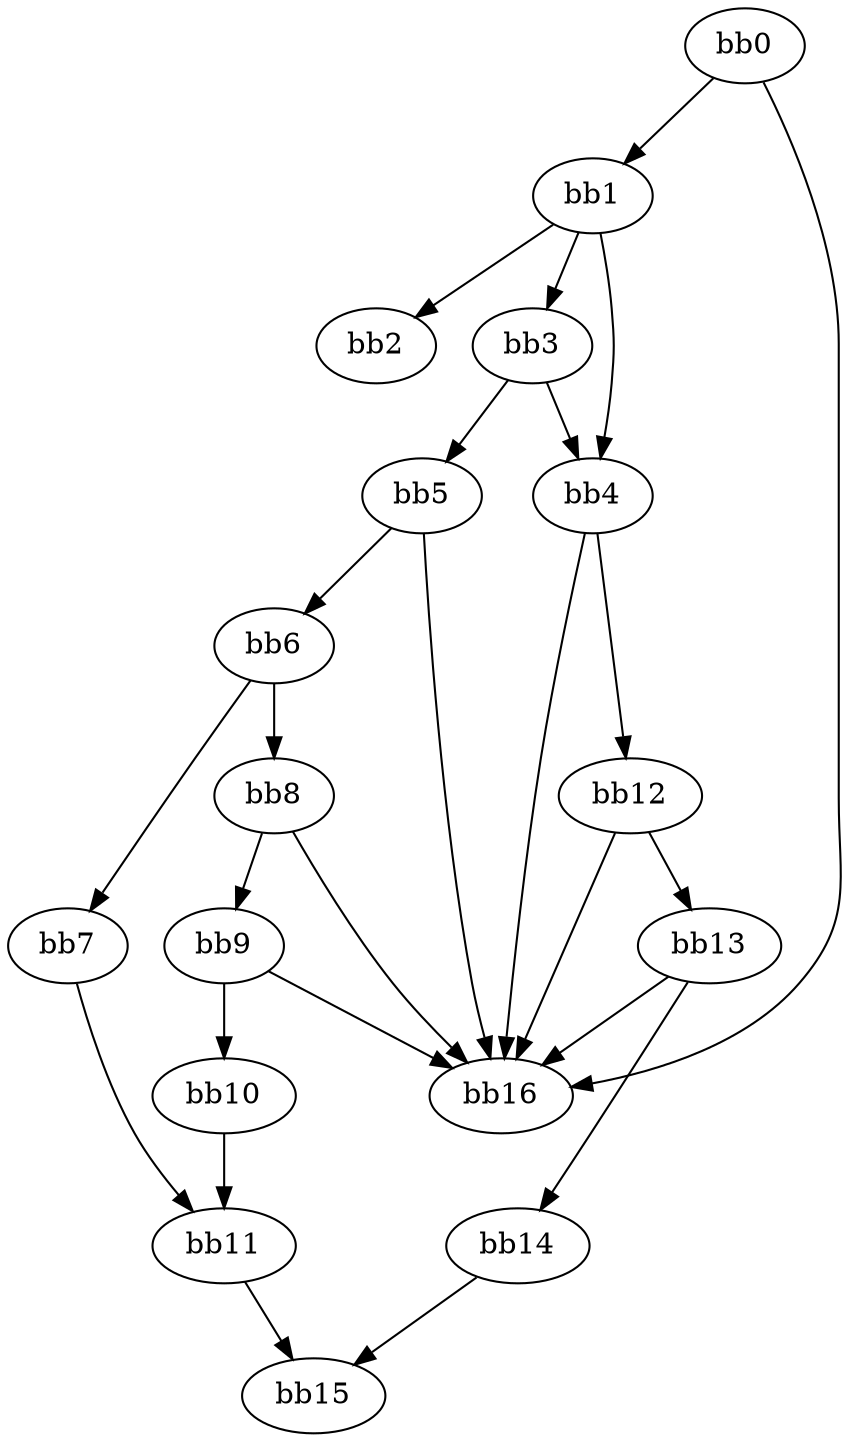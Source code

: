 digraph {
    0 [ label = "bb0\l" ]
    1 [ label = "bb1\l" ]
    2 [ label = "bb2\l" ]
    3 [ label = "bb3\l" ]
    4 [ label = "bb4\l" ]
    5 [ label = "bb5\l" ]
    6 [ label = "bb6\l" ]
    7 [ label = "bb7\l" ]
    8 [ label = "bb8\l" ]
    9 [ label = "bb9\l" ]
    10 [ label = "bb10\l" ]
    11 [ label = "bb11\l" ]
    12 [ label = "bb12\l" ]
    13 [ label = "bb13\l" ]
    14 [ label = "bb14\l" ]
    15 [ label = "bb15\l" ]
    16 [ label = "bb16\l" ]
    0 -> 1 [ ]
    0 -> 16 [ ]
    1 -> 2 [ ]
    1 -> 3 [ ]
    1 -> 4 [ ]
    3 -> 4 [ ]
    3 -> 5 [ ]
    4 -> 12 [ ]
    4 -> 16 [ ]
    5 -> 6 [ ]
    5 -> 16 [ ]
    6 -> 7 [ ]
    6 -> 8 [ ]
    7 -> 11 [ ]
    8 -> 9 [ ]
    8 -> 16 [ ]
    9 -> 10 [ ]
    9 -> 16 [ ]
    10 -> 11 [ ]
    11 -> 15 [ ]
    12 -> 13 [ ]
    12 -> 16 [ ]
    13 -> 14 [ ]
    13 -> 16 [ ]
    14 -> 15 [ ]
}

